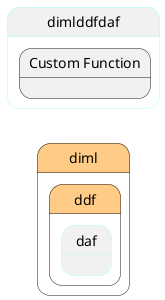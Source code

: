 @startuml
left to right direction


state "diml" as diml #ffcc88 {
state "ddf" as dimlddf #ffcc88 {
state "daf" as dimlddfdaf ##aaffff {
}
}
}


state "dimlddfdaf" as pstatename ##aaffff {
    state "Custom Function" as daffunction {
    }
}





@enduml

